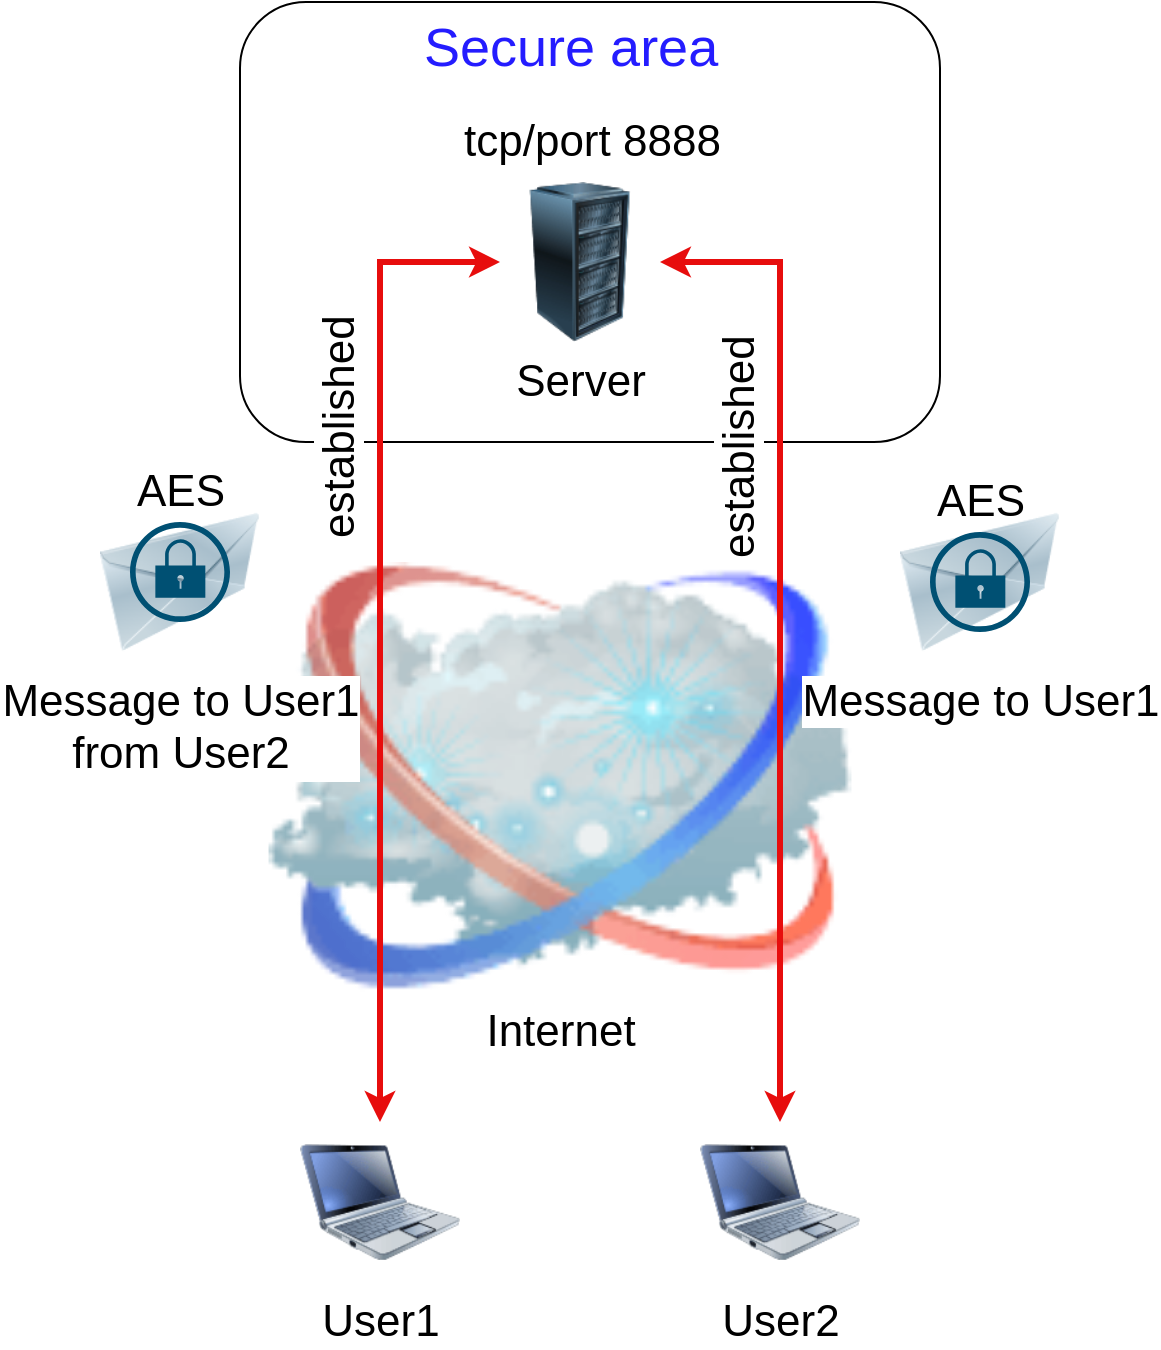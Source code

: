 <mxfile version="22.1.17" type="github">
  <diagram name="Page-1" id="55a83fd1-7818-8e21-69c5-c3457e3827bb">
    <mxGraphModel dx="1434" dy="780" grid="1" gridSize="10" guides="1" tooltips="1" connect="1" arrows="1" fold="1" page="1" pageScale="1" pageWidth="1100" pageHeight="850" background="none" math="0" shadow="0">
      <root>
        <mxCell id="0" />
        <mxCell id="1" parent="0" />
        <mxCell id="wKzY5KIjKOqRqzkmO9Px-16" value="" style="rounded=1;whiteSpace=wrap;html=1;" vertex="1" parent="1">
          <mxGeometry x="280" y="50" width="350" height="220" as="geometry" />
        </mxCell>
        <mxCell id="69ecfefc5c41e42c-2" value="Internet" style="image;html=1;labelBackgroundColor=#ffffff;image=img/lib/clip_art/networking/Cloud_128x128.png;rounded=1;shadow=0;comic=0;strokeWidth=2;fontSize=22;labelPosition=center;verticalLabelPosition=bottom;align=center;verticalAlign=top;" parent="1" vertex="1">
          <mxGeometry x="280" y="330" width="320" height="215" as="geometry" />
        </mxCell>
        <mxCell id="wKzY5KIjKOqRqzkmO9Px-6" style="edgeStyle=orthogonalEdgeStyle;rounded=0;orthogonalLoop=1;jettySize=auto;html=1;exitX=0.5;exitY=0;exitDx=0;exitDy=0;entryX=1;entryY=0.5;entryDx=0;entryDy=0;strokeColor=#e70d0d;strokeWidth=3;startArrow=classic;startFill=1;" edge="1" parent="1" source="69ecfefc5c41e42c-9" target="wKzY5KIjKOqRqzkmO9Px-2">
          <mxGeometry relative="1" as="geometry" />
        </mxCell>
        <mxCell id="69ecfefc5c41e42c-9" value="User2" style="image;html=1;labelBackgroundColor=#ffffff;image=img/lib/clip_art/computers/Netbook_128x128.png;rounded=1;shadow=0;comic=0;strokeColor=#000000;strokeWidth=2;fillColor=#FFFFFF;fontSize=22;fontColor=#000000;" parent="1" vertex="1">
          <mxGeometry x="510" y="610" width="80" height="80" as="geometry" />
        </mxCell>
        <mxCell id="wKzY5KIjKOqRqzkmO9Px-7" style="edgeStyle=orthogonalEdgeStyle;rounded=0;orthogonalLoop=1;jettySize=auto;html=1;exitX=0.5;exitY=0;exitDx=0;exitDy=0;entryX=0;entryY=0.5;entryDx=0;entryDy=0;strokeColor=#e70d0d;strokeWidth=3;startArrow=classic;startFill=1;" edge="1" parent="1" source="wKzY5KIjKOqRqzkmO9Px-1" target="wKzY5KIjKOqRqzkmO9Px-2">
          <mxGeometry relative="1" as="geometry" />
        </mxCell>
        <mxCell id="wKzY5KIjKOqRqzkmO9Px-1" value="User1" style="image;html=1;labelBackgroundColor=#ffffff;image=img/lib/clip_art/computers/Netbook_128x128.png;rounded=1;shadow=0;comic=0;strokeColor=#000000;strokeWidth=2;fillColor=#FFFFFF;fontSize=22;fontColor=#000000;" vertex="1" parent="1">
          <mxGeometry x="310" y="610" width="80" height="80" as="geometry" />
        </mxCell>
        <mxCell id="wKzY5KIjKOqRqzkmO9Px-2" value="&lt;font style=&quot;font-size: 22px;&quot;&gt;Server&lt;/font&gt;" style="image;html=1;image=img/lib/clip_art/computers/Server_Rack_128x128.png" vertex="1" parent="1">
          <mxGeometry x="410" y="140" width="80" height="80" as="geometry" />
        </mxCell>
        <mxCell id="wKzY5KIjKOqRqzkmO9Px-9" value="&lt;span style=&quot;color: rgb(0, 0, 0); font-family: Helvetica; font-size: 22px; font-style: normal; font-variant-ligatures: normal; font-variant-caps: normal; font-weight: 400; letter-spacing: normal; orphans: 2; text-align: center; text-indent: 0px; text-transform: none; widows: 2; word-spacing: 0px; -webkit-text-stroke-width: 0px; background-color: rgb(255, 255, 255); text-decoration-thickness: initial; text-decoration-style: initial; text-decoration-color: initial; float: none; display: inline !important;&quot;&gt;tcp/port 8888&lt;/span&gt;" style="text;whiteSpace=wrap;html=1;" vertex="1" parent="1">
          <mxGeometry x="390" y="100" width="140" height="50" as="geometry" />
        </mxCell>
        <mxCell id="wKzY5KIjKOqRqzkmO9Px-10" value="&lt;div style=&quot;text-align: center;&quot;&gt;&lt;span style=&quot;font-size: 22px; background-color: rgb(255, 255, 255);&quot;&gt;established&lt;/span&gt;&lt;/div&gt;" style="text;whiteSpace=wrap;html=1;rotation=-90;" vertex="1" parent="1">
          <mxGeometry x="450" y="230" width="160" height="40" as="geometry" />
        </mxCell>
        <mxCell id="wKzY5KIjKOqRqzkmO9Px-11" value="&lt;div style=&quot;text-align: center;&quot;&gt;&lt;span style=&quot;font-size: 22px; background-color: rgb(255, 255, 255);&quot;&gt;established&lt;/span&gt;&lt;/div&gt;" style="text;whiteSpace=wrap;html=1;rotation=-90;" vertex="1" parent="1">
          <mxGeometry x="250" y="220" width="160" height="40" as="geometry" />
        </mxCell>
        <mxCell id="wKzY5KIjKOqRqzkmO9Px-12" value="&lt;font style=&quot;font-size: 22px;&quot;&gt;Message to User1&lt;/font&gt;" style="image;html=1;image=img/lib/clip_art/networking/Email_128x128.png" vertex="1" parent="1">
          <mxGeometry x="610" y="300" width="80" height="80" as="geometry" />
        </mxCell>
        <mxCell id="wKzY5KIjKOqRqzkmO9Px-13" value="&lt;font style=&quot;font-size: 22px;&quot;&gt;Message to User1&lt;br&gt;from User2&lt;br&gt;&lt;/font&gt;" style="image;html=1;image=img/lib/clip_art/networking/Email_128x128.png" vertex="1" parent="1">
          <mxGeometry x="210" y="300" width="80" height="80" as="geometry" />
        </mxCell>
        <mxCell id="wKzY5KIjKOqRqzkmO9Px-14" value="&lt;font style=&quot;font-size: 22px;&quot;&gt;AES&lt;/font&gt;" style="sketch=0;points=[[0.5,0,0],[1,0.5,0],[0.5,1,0],[0,0.5,0],[0.145,0.145,0],[0.856,0.145,0],[0.855,0.856,0],[0.145,0.855,0]];verticalLabelPosition=top;html=1;verticalAlign=bottom;aspect=fixed;align=center;pointerEvents=1;shape=mxgraph.cisco19.lock;fillColor=#005073;strokeColor=none;labelPosition=center;" vertex="1" parent="1">
          <mxGeometry x="625" y="315" width="50" height="50" as="geometry" />
        </mxCell>
        <mxCell id="wKzY5KIjKOqRqzkmO9Px-15" value="AES" style="sketch=0;points=[[0.5,0,0],[1,0.5,0],[0.5,1,0],[0,0.5,0],[0.145,0.145,0],[0.856,0.145,0],[0.855,0.856,0],[0.145,0.855,0]];verticalLabelPosition=top;html=1;verticalAlign=bottom;aspect=fixed;align=center;pointerEvents=1;shape=mxgraph.cisco19.lock;fillColor=#005073;strokeColor=none;labelPosition=center;fontSize=22;" vertex="1" parent="1">
          <mxGeometry x="225" y="310" width="50" height="50" as="geometry" />
        </mxCell>
        <mxCell id="wKzY5KIjKOqRqzkmO9Px-17" value="&lt;span style=&quot;font-family: Helvetica; font-style: normal; font-variant-ligatures: normal; font-variant-caps: normal; font-weight: 400; letter-spacing: normal; orphans: 2; text-align: center; text-indent: 0px; text-transform: none; widows: 2; word-spacing: 0px; -webkit-text-stroke-width: 0px; background-color: rgb(255, 255, 255); text-decoration-thickness: initial; text-decoration-style: initial; text-decoration-color: initial; float: none; display: inline !important;&quot;&gt;&lt;font style=&quot;font-size: 27px;&quot; color=&quot;#241cff&quot;&gt;Secure area&lt;/font&gt;&lt;/span&gt;" style="text;whiteSpace=wrap;html=1;" vertex="1" parent="1">
          <mxGeometry x="370" y="50" width="180" height="50" as="geometry" />
        </mxCell>
      </root>
    </mxGraphModel>
  </diagram>
</mxfile>
